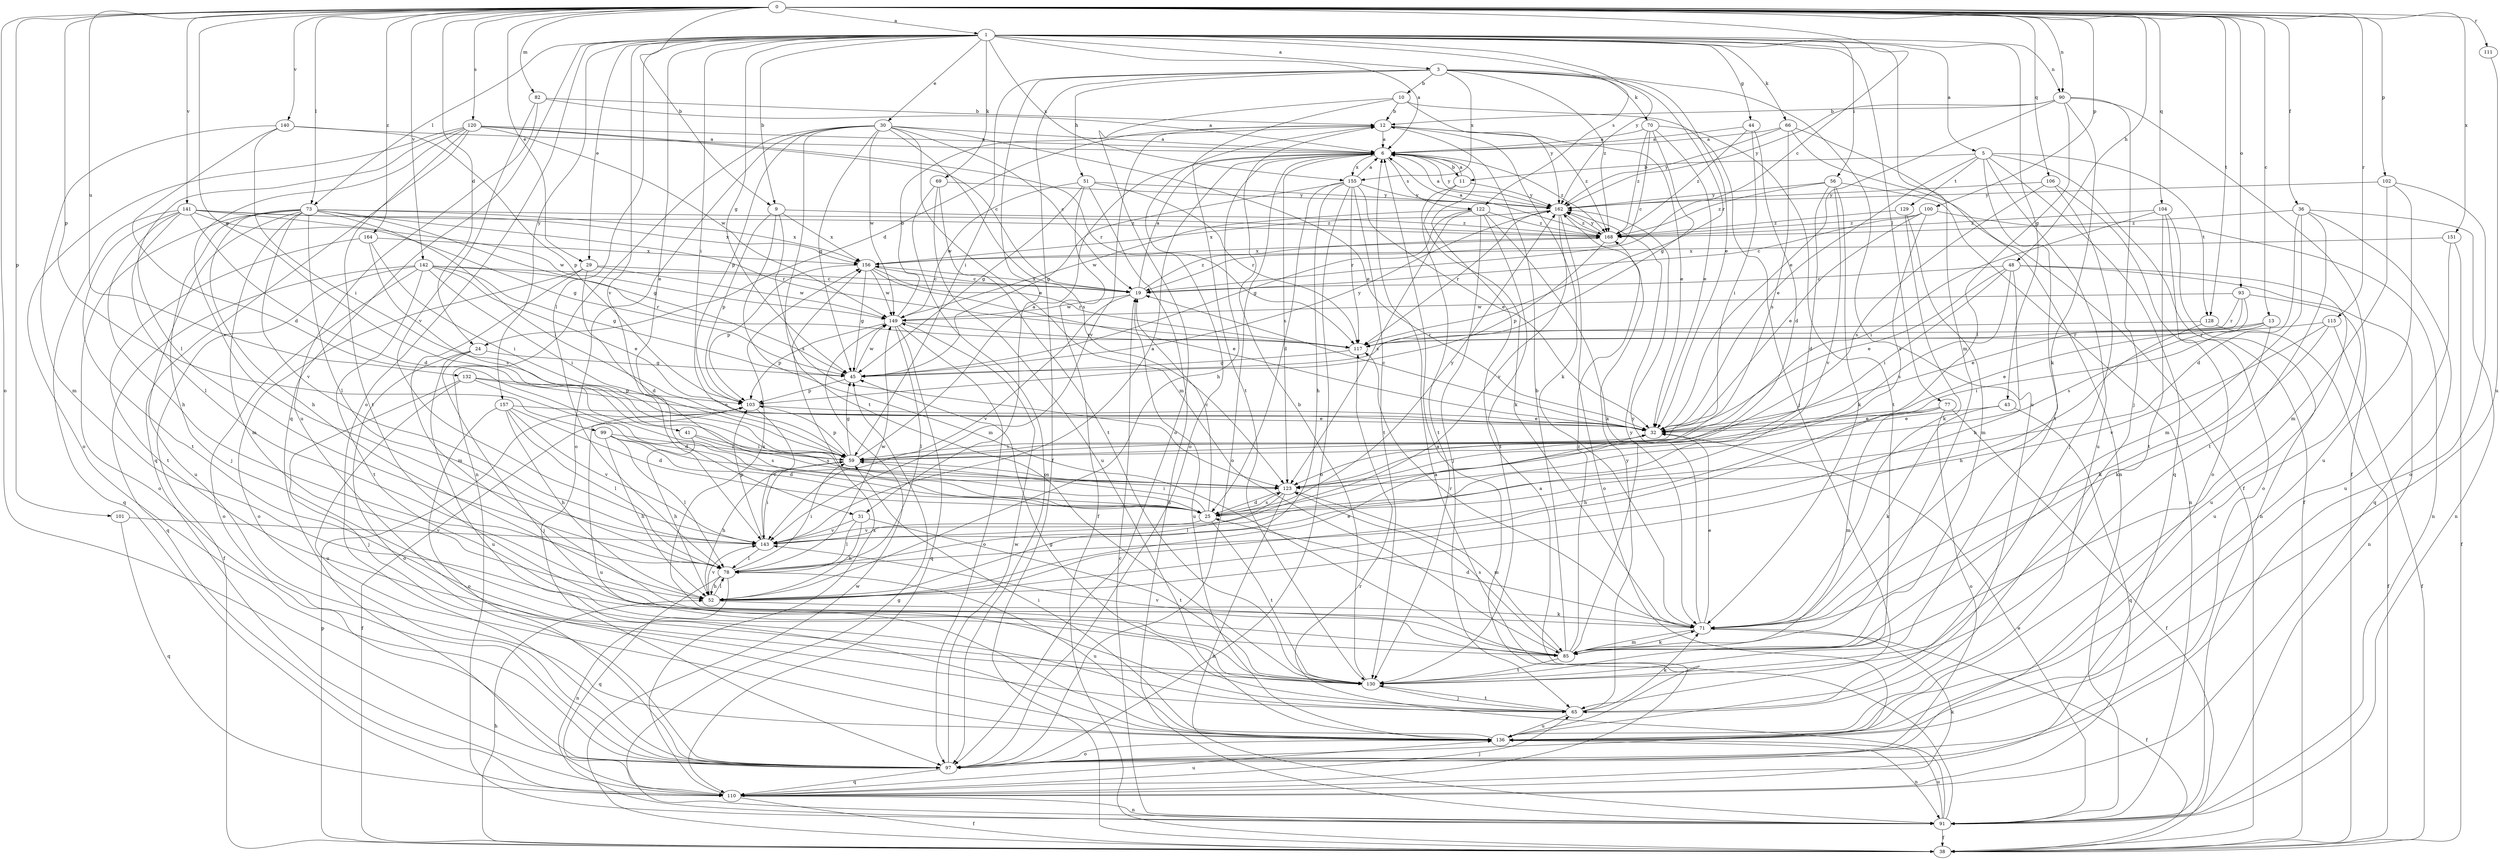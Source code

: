strict digraph  {
0;
1;
3;
5;
6;
9;
10;
11;
12;
13;
19;
24;
25;
29;
30;
31;
32;
36;
38;
41;
43;
44;
45;
48;
51;
52;
56;
59;
65;
66;
69;
70;
71;
73;
77;
78;
82;
85;
90;
91;
93;
97;
99;
100;
101;
102;
103;
104;
106;
110;
111;
115;
117;
120;
122;
123;
128;
129;
130;
132;
136;
140;
141;
142;
143;
149;
151;
155;
156;
157;
162;
164;
168;
0 -> 1  [label=a];
0 -> 9  [label=b];
0 -> 13  [label=c];
0 -> 19  [label=c];
0 -> 24  [label=d];
0 -> 29  [label=e];
0 -> 36  [label=f];
0 -> 41  [label=g];
0 -> 48  [label=h];
0 -> 73  [label=l];
0 -> 82  [label=m];
0 -> 90  [label=n];
0 -> 93  [label=o];
0 -> 97  [label=o];
0 -> 99  [label=p];
0 -> 100  [label=p];
0 -> 101  [label=p];
0 -> 102  [label=p];
0 -> 104  [label=q];
0 -> 106  [label=q];
0 -> 111  [label=r];
0 -> 115  [label=r];
0 -> 120  [label=s];
0 -> 128  [label=t];
0 -> 132  [label=u];
0 -> 140  [label=v];
0 -> 141  [label=v];
0 -> 142  [label=v];
0 -> 151  [label=x];
0 -> 164  [label=z];
1 -> 3  [label=a];
1 -> 5  [label=a];
1 -> 6  [label=a];
1 -> 9  [label=b];
1 -> 29  [label=e];
1 -> 30  [label=e];
1 -> 31  [label=e];
1 -> 43  [label=g];
1 -> 44  [label=g];
1 -> 45  [label=g];
1 -> 56  [label=i];
1 -> 59  [label=i];
1 -> 66  [label=k];
1 -> 69  [label=k];
1 -> 73  [label=l];
1 -> 77  [label=l];
1 -> 78  [label=l];
1 -> 85  [label=m];
1 -> 90  [label=n];
1 -> 97  [label=o];
1 -> 110  [label=q];
1 -> 122  [label=s];
1 -> 143  [label=v];
1 -> 155  [label=x];
1 -> 157  [label=y];
1 -> 162  [label=y];
3 -> 10  [label=b];
3 -> 31  [label=e];
3 -> 32  [label=e];
3 -> 38  [label=f];
3 -> 51  [label=h];
3 -> 59  [label=i];
3 -> 70  [label=k];
3 -> 117  [label=r];
3 -> 136  [label=u];
3 -> 155  [label=x];
3 -> 168  [label=z];
5 -> 11  [label=b];
5 -> 32  [label=e];
5 -> 38  [label=f];
5 -> 110  [label=q];
5 -> 128  [label=t];
5 -> 129  [label=t];
5 -> 130  [label=t];
5 -> 136  [label=u];
6 -> 11  [label=b];
6 -> 52  [label=h];
6 -> 97  [label=o];
6 -> 122  [label=s];
6 -> 123  [label=s];
6 -> 155  [label=x];
6 -> 162  [label=y];
6 -> 168  [label=z];
9 -> 85  [label=m];
9 -> 103  [label=p];
9 -> 123  [label=s];
9 -> 156  [label=x];
9 -> 168  [label=z];
10 -> 12  [label=b];
10 -> 65  [label=j];
10 -> 97  [label=o];
10 -> 130  [label=t];
10 -> 162  [label=y];
11 -> 6  [label=a];
11 -> 71  [label=k];
11 -> 130  [label=t];
11 -> 162  [label=y];
12 -> 6  [label=a];
12 -> 24  [label=d];
12 -> 32  [label=e];
12 -> 71  [label=k];
12 -> 97  [label=o];
12 -> 143  [label=v];
12 -> 168  [label=z];
13 -> 32  [label=e];
13 -> 59  [label=i];
13 -> 71  [label=k];
13 -> 117  [label=r];
19 -> 6  [label=a];
19 -> 136  [label=u];
19 -> 143  [label=v];
19 -> 149  [label=w];
19 -> 156  [label=x];
19 -> 168  [label=z];
24 -> 45  [label=g];
24 -> 65  [label=j];
24 -> 97  [label=o];
24 -> 136  [label=u];
25 -> 19  [label=c];
25 -> 59  [label=i];
25 -> 123  [label=s];
25 -> 130  [label=t];
25 -> 143  [label=v];
25 -> 162  [label=y];
29 -> 19  [label=c];
29 -> 25  [label=d];
29 -> 85  [label=m];
29 -> 97  [label=o];
29 -> 149  [label=w];
30 -> 6  [label=a];
30 -> 19  [label=c];
30 -> 32  [label=e];
30 -> 45  [label=g];
30 -> 85  [label=m];
30 -> 91  [label=n];
30 -> 97  [label=o];
30 -> 103  [label=p];
30 -> 123  [label=s];
30 -> 130  [label=t];
30 -> 149  [label=w];
31 -> 52  [label=h];
31 -> 78  [label=l];
31 -> 130  [label=t];
31 -> 143  [label=v];
32 -> 19  [label=c];
32 -> 59  [label=i];
36 -> 25  [label=d];
36 -> 85  [label=m];
36 -> 91  [label=n];
36 -> 110  [label=q];
36 -> 130  [label=t];
36 -> 168  [label=z];
38 -> 52  [label=h];
38 -> 103  [label=p];
38 -> 149  [label=w];
41 -> 52  [label=h];
41 -> 59  [label=i];
41 -> 123  [label=s];
43 -> 32  [label=e];
43 -> 71  [label=k];
43 -> 110  [label=q];
44 -> 6  [label=a];
44 -> 25  [label=d];
44 -> 59  [label=i];
44 -> 168  [label=z];
45 -> 103  [label=p];
45 -> 149  [label=w];
45 -> 162  [label=y];
48 -> 19  [label=c];
48 -> 32  [label=e];
48 -> 52  [label=h];
48 -> 59  [label=i];
48 -> 91  [label=n];
48 -> 123  [label=s];
48 -> 136  [label=u];
51 -> 38  [label=f];
51 -> 45  [label=g];
51 -> 91  [label=n];
51 -> 117  [label=r];
51 -> 149  [label=w];
51 -> 162  [label=y];
52 -> 32  [label=e];
52 -> 71  [label=k];
52 -> 78  [label=l];
52 -> 143  [label=v];
56 -> 25  [label=d];
56 -> 71  [label=k];
56 -> 91  [label=n];
56 -> 143  [label=v];
56 -> 162  [label=y];
56 -> 168  [label=z];
59 -> 6  [label=a];
59 -> 45  [label=g];
59 -> 52  [label=h];
59 -> 103  [label=p];
59 -> 123  [label=s];
65 -> 45  [label=g];
65 -> 71  [label=k];
65 -> 130  [label=t];
65 -> 136  [label=u];
65 -> 162  [label=y];
66 -> 6  [label=a];
66 -> 38  [label=f];
66 -> 91  [label=n];
66 -> 123  [label=s];
66 -> 162  [label=y];
69 -> 97  [label=o];
69 -> 130  [label=t];
69 -> 136  [label=u];
69 -> 162  [label=y];
70 -> 6  [label=a];
70 -> 19  [label=c];
70 -> 32  [label=e];
70 -> 45  [label=g];
70 -> 130  [label=t];
70 -> 168  [label=z];
71 -> 25  [label=d];
71 -> 32  [label=e];
71 -> 38  [label=f];
71 -> 85  [label=m];
71 -> 117  [label=r];
71 -> 156  [label=x];
71 -> 162  [label=y];
73 -> 45  [label=g];
73 -> 52  [label=h];
73 -> 59  [label=i];
73 -> 65  [label=j];
73 -> 78  [label=l];
73 -> 85  [label=m];
73 -> 97  [label=o];
73 -> 117  [label=r];
73 -> 136  [label=u];
73 -> 143  [label=v];
73 -> 156  [label=x];
73 -> 168  [label=z];
77 -> 32  [label=e];
77 -> 38  [label=f];
77 -> 52  [label=h];
77 -> 85  [label=m];
77 -> 97  [label=o];
78 -> 52  [label=h];
78 -> 59  [label=i];
78 -> 91  [label=n];
78 -> 110  [label=q];
78 -> 136  [label=u];
78 -> 149  [label=w];
82 -> 6  [label=a];
82 -> 12  [label=b];
82 -> 136  [label=u];
82 -> 143  [label=v];
85 -> 12  [label=b];
85 -> 71  [label=k];
85 -> 123  [label=s];
85 -> 130  [label=t];
85 -> 143  [label=v];
85 -> 162  [label=y];
85 -> 168  [label=z];
90 -> 12  [label=b];
90 -> 32  [label=e];
90 -> 38  [label=f];
90 -> 65  [label=j];
90 -> 71  [label=k];
90 -> 78  [label=l];
90 -> 162  [label=y];
91 -> 6  [label=a];
91 -> 19  [label=c];
91 -> 32  [label=e];
91 -> 38  [label=f];
91 -> 45  [label=g];
91 -> 117  [label=r];
91 -> 136  [label=u];
93 -> 32  [label=e];
93 -> 117  [label=r];
93 -> 123  [label=s];
93 -> 136  [label=u];
93 -> 149  [label=w];
97 -> 110  [label=q];
97 -> 149  [label=w];
99 -> 25  [label=d];
99 -> 52  [label=h];
99 -> 59  [label=i];
99 -> 78  [label=l];
99 -> 123  [label=s];
100 -> 19  [label=c];
100 -> 32  [label=e];
100 -> 91  [label=n];
100 -> 123  [label=s];
100 -> 168  [label=z];
101 -> 110  [label=q];
101 -> 143  [label=v];
102 -> 85  [label=m];
102 -> 97  [label=o];
102 -> 136  [label=u];
102 -> 162  [label=y];
103 -> 32  [label=e];
103 -> 38  [label=f];
103 -> 136  [label=u];
103 -> 143  [label=v];
104 -> 59  [label=i];
104 -> 91  [label=n];
104 -> 97  [label=o];
104 -> 130  [label=t];
104 -> 168  [label=z];
106 -> 65  [label=j];
106 -> 97  [label=o];
106 -> 123  [label=s];
106 -> 162  [label=y];
110 -> 6  [label=a];
110 -> 38  [label=f];
110 -> 65  [label=j];
110 -> 71  [label=k];
110 -> 91  [label=n];
110 -> 136  [label=u];
110 -> 156  [label=x];
111 -> 136  [label=u];
115 -> 38  [label=f];
115 -> 71  [label=k];
115 -> 117  [label=r];
115 -> 143  [label=v];
117 -> 45  [label=g];
120 -> 6  [label=a];
120 -> 19  [label=c];
120 -> 78  [label=l];
120 -> 97  [label=o];
120 -> 110  [label=q];
120 -> 117  [label=r];
120 -> 130  [label=t];
120 -> 143  [label=v];
120 -> 149  [label=w];
122 -> 45  [label=g];
122 -> 65  [label=j];
122 -> 71  [label=k];
122 -> 123  [label=s];
122 -> 130  [label=t];
122 -> 149  [label=w];
122 -> 168  [label=z];
123 -> 25  [label=d];
123 -> 78  [label=l];
123 -> 85  [label=m];
123 -> 91  [label=n];
128 -> 38  [label=f];
128 -> 52  [label=h];
128 -> 117  [label=r];
129 -> 71  [label=k];
129 -> 85  [label=m];
129 -> 168  [label=z];
130 -> 12  [label=b];
130 -> 65  [label=j];
132 -> 25  [label=d];
132 -> 32  [label=e];
132 -> 65  [label=j];
132 -> 103  [label=p];
132 -> 136  [label=u];
136 -> 6  [label=a];
136 -> 59  [label=i];
136 -> 91  [label=n];
136 -> 97  [label=o];
140 -> 6  [label=a];
140 -> 25  [label=d];
140 -> 59  [label=i];
140 -> 85  [label=m];
140 -> 103  [label=p];
141 -> 25  [label=d];
141 -> 45  [label=g];
141 -> 52  [label=h];
141 -> 78  [label=l];
141 -> 110  [label=q];
141 -> 130  [label=t];
141 -> 149  [label=w];
141 -> 156  [label=x];
141 -> 168  [label=z];
142 -> 19  [label=c];
142 -> 32  [label=e];
142 -> 38  [label=f];
142 -> 45  [label=g];
142 -> 59  [label=i];
142 -> 97  [label=o];
142 -> 110  [label=q];
142 -> 117  [label=r];
142 -> 130  [label=t];
143 -> 6  [label=a];
143 -> 59  [label=i];
143 -> 78  [label=l];
143 -> 103  [label=p];
149 -> 12  [label=b];
149 -> 78  [label=l];
149 -> 97  [label=o];
149 -> 103  [label=p];
149 -> 110  [label=q];
149 -> 117  [label=r];
151 -> 38  [label=f];
151 -> 136  [label=u];
151 -> 156  [label=x];
155 -> 6  [label=a];
155 -> 25  [label=d];
155 -> 32  [label=e];
155 -> 45  [label=g];
155 -> 52  [label=h];
155 -> 97  [label=o];
155 -> 117  [label=r];
155 -> 130  [label=t];
155 -> 162  [label=y];
156 -> 19  [label=c];
156 -> 32  [label=e];
156 -> 45  [label=g];
156 -> 103  [label=p];
156 -> 117  [label=r];
156 -> 149  [label=w];
157 -> 25  [label=d];
157 -> 32  [label=e];
157 -> 52  [label=h];
157 -> 78  [label=l];
157 -> 97  [label=o];
157 -> 143  [label=v];
162 -> 6  [label=a];
162 -> 97  [label=o];
162 -> 117  [label=r];
162 -> 143  [label=v];
162 -> 156  [label=x];
162 -> 168  [label=z];
164 -> 59  [label=i];
164 -> 123  [label=s];
164 -> 130  [label=t];
164 -> 156  [label=x];
168 -> 6  [label=a];
168 -> 103  [label=p];
168 -> 156  [label=x];
168 -> 162  [label=y];
}

